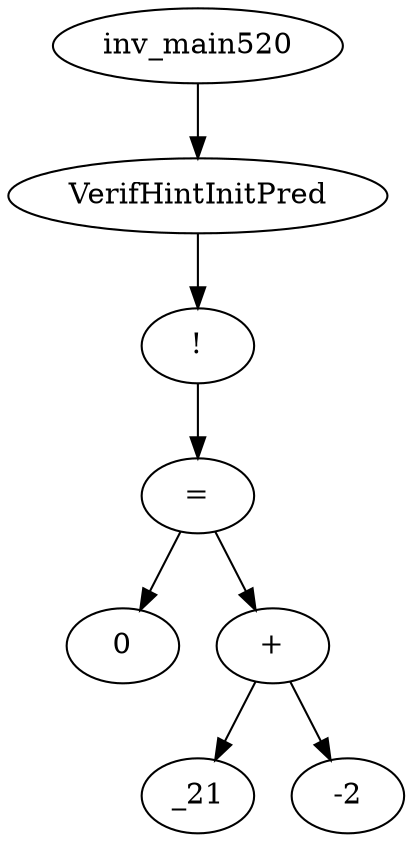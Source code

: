 digraph dag {
0 [label="inv_main520"];
1 [label="VerifHintInitPred"];
2 [label="!"];
3 [label="="];
4 [label="0"];
5 [label="+"];
6 [label="_21"];
7 [label="-2"];
0->1
1->2
2->3
3->5
3 -> 4
5->7
5 -> 6
}
